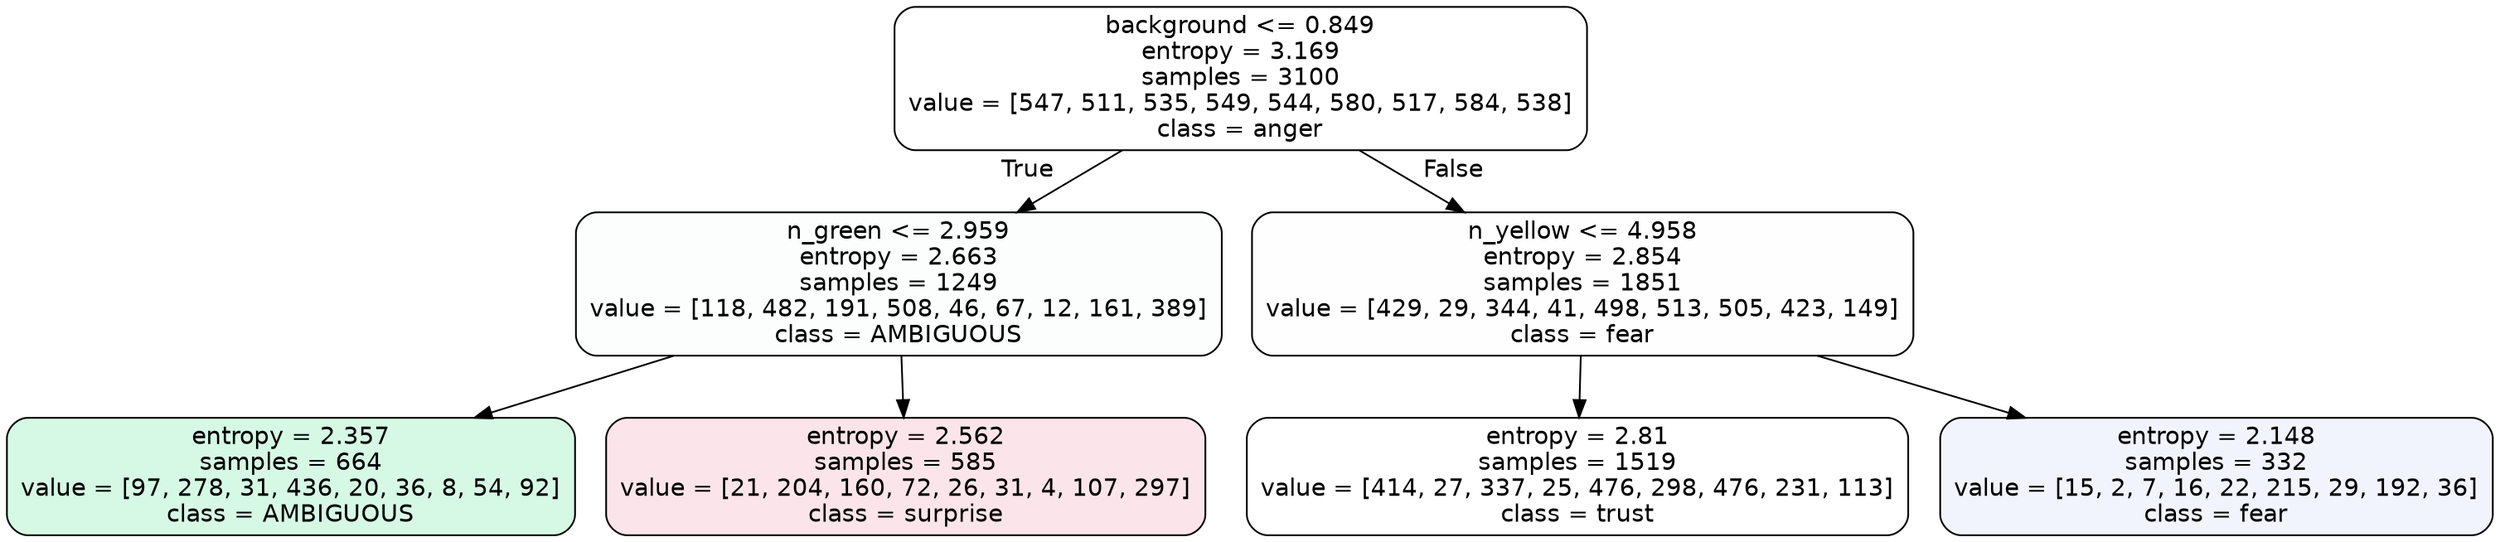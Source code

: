 digraph Tree {
node [shape=box, style="filled, rounded", color="black", fontname=helvetica] ;
edge [fontname=helvetica] ;
0 [label="background <= 0.849\nentropy = 3.169\nsamples = 3100\nvalue = [547, 511, 535, 549, 544, 580, 517, 584, 538]\nclass = anger", fillcolor="#e539d700"] ;
1 [label="n_green <= 2.959\nentropy = 2.663\nsamples = 1249\nvalue = [118, 482, 191, 508, 46, 67, 12, 161, 389]\nclass = AMBIGUOUS", fillcolor="#39e58104"] ;
0 -> 1 [labeldistance=2.5, labelangle=45, headlabel="True"] ;
2 [label="entropy = 2.357\nsamples = 664\nvalue = [97, 278, 31, 436, 20, 36, 8, 54, 92]\nclass = AMBIGUOUS", fillcolor="#39e58134"] ;
1 -> 2 ;
3 [label="entropy = 2.562\nsamples = 585\nvalue = [21, 204, 160, 72, 26, 31, 4, 107, 297]\nclass = surprise", fillcolor="#e5396421"] ;
1 -> 3 ;
4 [label="n_yellow <= 4.958\nentropy = 2.854\nsamples = 1851\nvalue = [429, 29, 344, 41, 498, 513, 505, 423, 149]\nclass = fear", fillcolor="#3964e501"] ;
0 -> 4 [labeldistance=2.5, labelangle=-45, headlabel="False"] ;
5 [label="entropy = 2.81\nsamples = 1519\nvalue = [414, 27, 337, 25, 476, 298, 476, 231, 113]\nclass = trust", fillcolor="#39d7e500"] ;
4 -> 5 ;
6 [label="entropy = 2.148\nsamples = 332\nvalue = [15, 2, 7, 16, 22, 215, 29, 192, 36]\nclass = fear", fillcolor="#3964e511"] ;
4 -> 6 ;
}